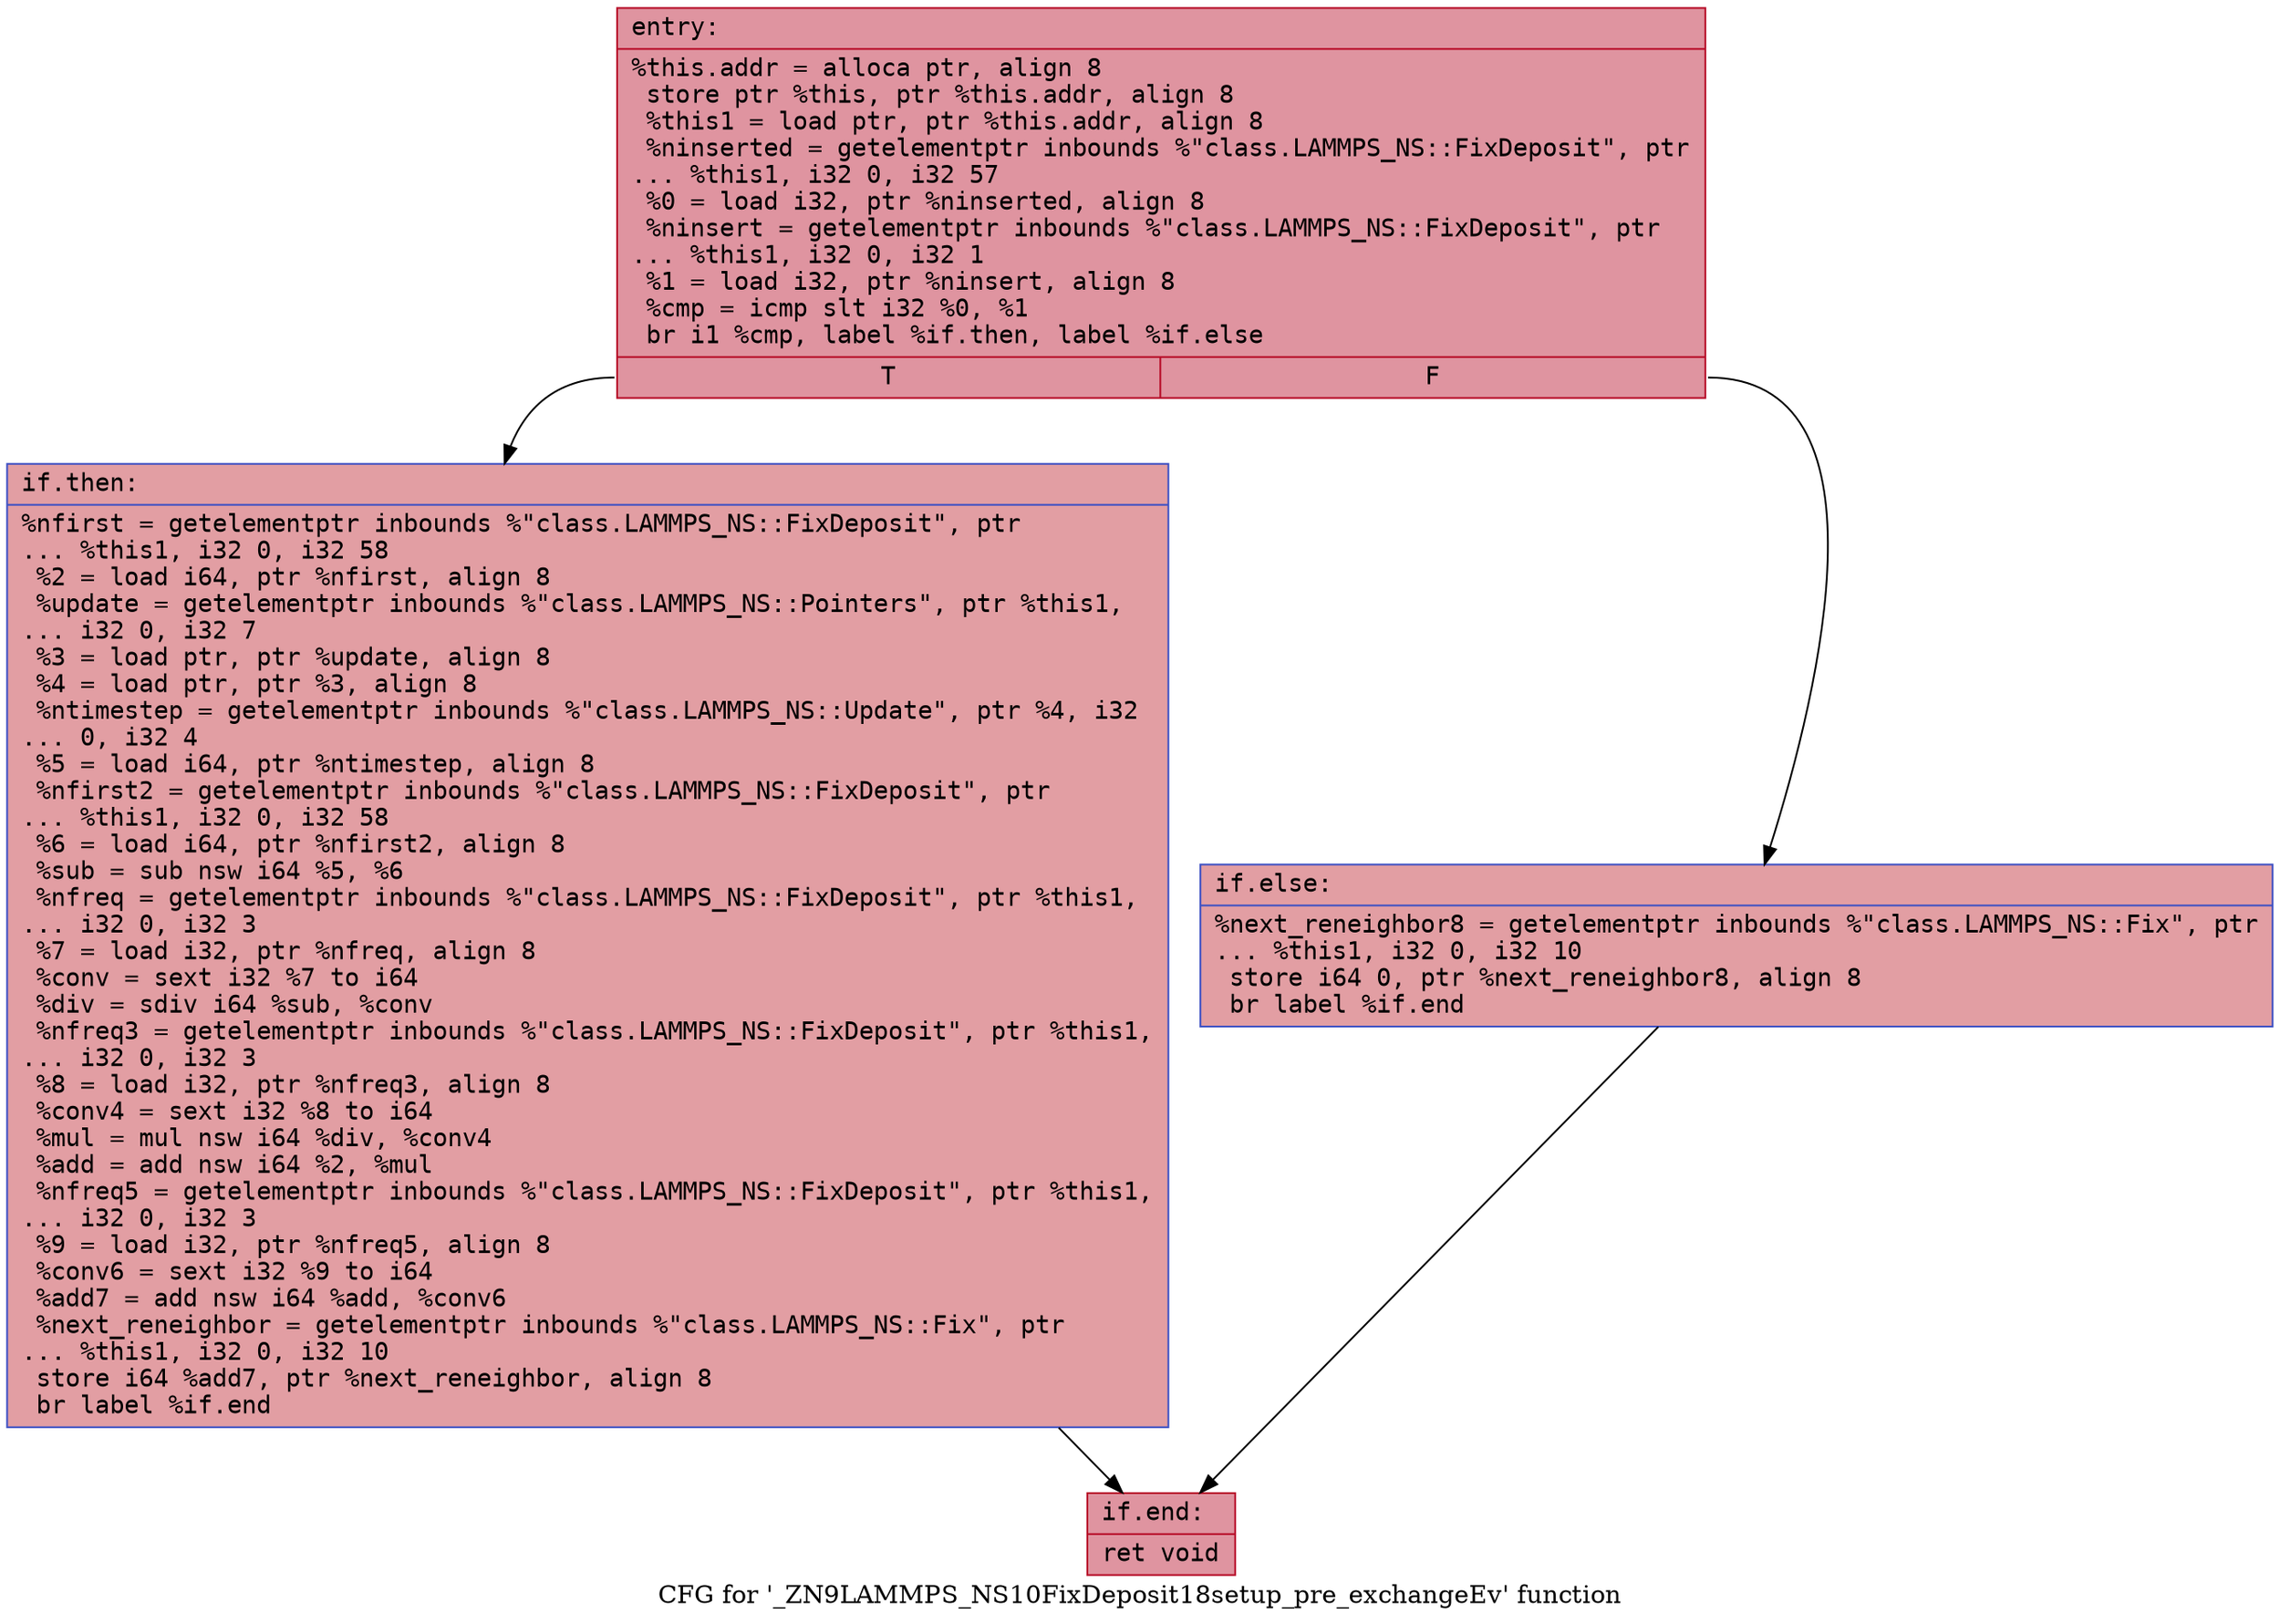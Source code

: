 digraph "CFG for '_ZN9LAMMPS_NS10FixDeposit18setup_pre_exchangeEv' function" {
	label="CFG for '_ZN9LAMMPS_NS10FixDeposit18setup_pre_exchangeEv' function";

	Node0x555825ccf7b0 [shape=record,color="#b70d28ff", style=filled, fillcolor="#b70d2870" fontname="Courier",label="{entry:\l|  %this.addr = alloca ptr, align 8\l  store ptr %this, ptr %this.addr, align 8\l  %this1 = load ptr, ptr %this.addr, align 8\l  %ninserted = getelementptr inbounds %\"class.LAMMPS_NS::FixDeposit\", ptr\l... %this1, i32 0, i32 57\l  %0 = load i32, ptr %ninserted, align 8\l  %ninsert = getelementptr inbounds %\"class.LAMMPS_NS::FixDeposit\", ptr\l... %this1, i32 0, i32 1\l  %1 = load i32, ptr %ninsert, align 8\l  %cmp = icmp slt i32 %0, %1\l  br i1 %cmp, label %if.then, label %if.else\l|{<s0>T|<s1>F}}"];
	Node0x555825ccf7b0:s0 -> Node0x555825ccfcd0[tooltip="entry -> if.then\nProbability 50.00%" ];
	Node0x555825ccf7b0:s1 -> Node0x555825ccfd40[tooltip="entry -> if.else\nProbability 50.00%" ];
	Node0x555825ccfcd0 [shape=record,color="#3d50c3ff", style=filled, fillcolor="#be242e70" fontname="Courier",label="{if.then:\l|  %nfirst = getelementptr inbounds %\"class.LAMMPS_NS::FixDeposit\", ptr\l... %this1, i32 0, i32 58\l  %2 = load i64, ptr %nfirst, align 8\l  %update = getelementptr inbounds %\"class.LAMMPS_NS::Pointers\", ptr %this1,\l... i32 0, i32 7\l  %3 = load ptr, ptr %update, align 8\l  %4 = load ptr, ptr %3, align 8\l  %ntimestep = getelementptr inbounds %\"class.LAMMPS_NS::Update\", ptr %4, i32\l... 0, i32 4\l  %5 = load i64, ptr %ntimestep, align 8\l  %nfirst2 = getelementptr inbounds %\"class.LAMMPS_NS::FixDeposit\", ptr\l... %this1, i32 0, i32 58\l  %6 = load i64, ptr %nfirst2, align 8\l  %sub = sub nsw i64 %5, %6\l  %nfreq = getelementptr inbounds %\"class.LAMMPS_NS::FixDeposit\", ptr %this1,\l... i32 0, i32 3\l  %7 = load i32, ptr %nfreq, align 8\l  %conv = sext i32 %7 to i64\l  %div = sdiv i64 %sub, %conv\l  %nfreq3 = getelementptr inbounds %\"class.LAMMPS_NS::FixDeposit\", ptr %this1,\l... i32 0, i32 3\l  %8 = load i32, ptr %nfreq3, align 8\l  %conv4 = sext i32 %8 to i64\l  %mul = mul nsw i64 %div, %conv4\l  %add = add nsw i64 %2, %mul\l  %nfreq5 = getelementptr inbounds %\"class.LAMMPS_NS::FixDeposit\", ptr %this1,\l... i32 0, i32 3\l  %9 = load i32, ptr %nfreq5, align 8\l  %conv6 = sext i32 %9 to i64\l  %add7 = add nsw i64 %add, %conv6\l  %next_reneighbor = getelementptr inbounds %\"class.LAMMPS_NS::Fix\", ptr\l... %this1, i32 0, i32 10\l  store i64 %add7, ptr %next_reneighbor, align 8\l  br label %if.end\l}"];
	Node0x555825ccfcd0 -> Node0x555825cd04c0[tooltip="if.then -> if.end\nProbability 100.00%" ];
	Node0x555825ccfd40 [shape=record,color="#3d50c3ff", style=filled, fillcolor="#be242e70" fontname="Courier",label="{if.else:\l|  %next_reneighbor8 = getelementptr inbounds %\"class.LAMMPS_NS::Fix\", ptr\l... %this1, i32 0, i32 10\l  store i64 0, ptr %next_reneighbor8, align 8\l  br label %if.end\l}"];
	Node0x555825ccfd40 -> Node0x555825cd04c0[tooltip="if.else -> if.end\nProbability 100.00%" ];
	Node0x555825cd04c0 [shape=record,color="#b70d28ff", style=filled, fillcolor="#b70d2870" fontname="Courier",label="{if.end:\l|  ret void\l}"];
}
